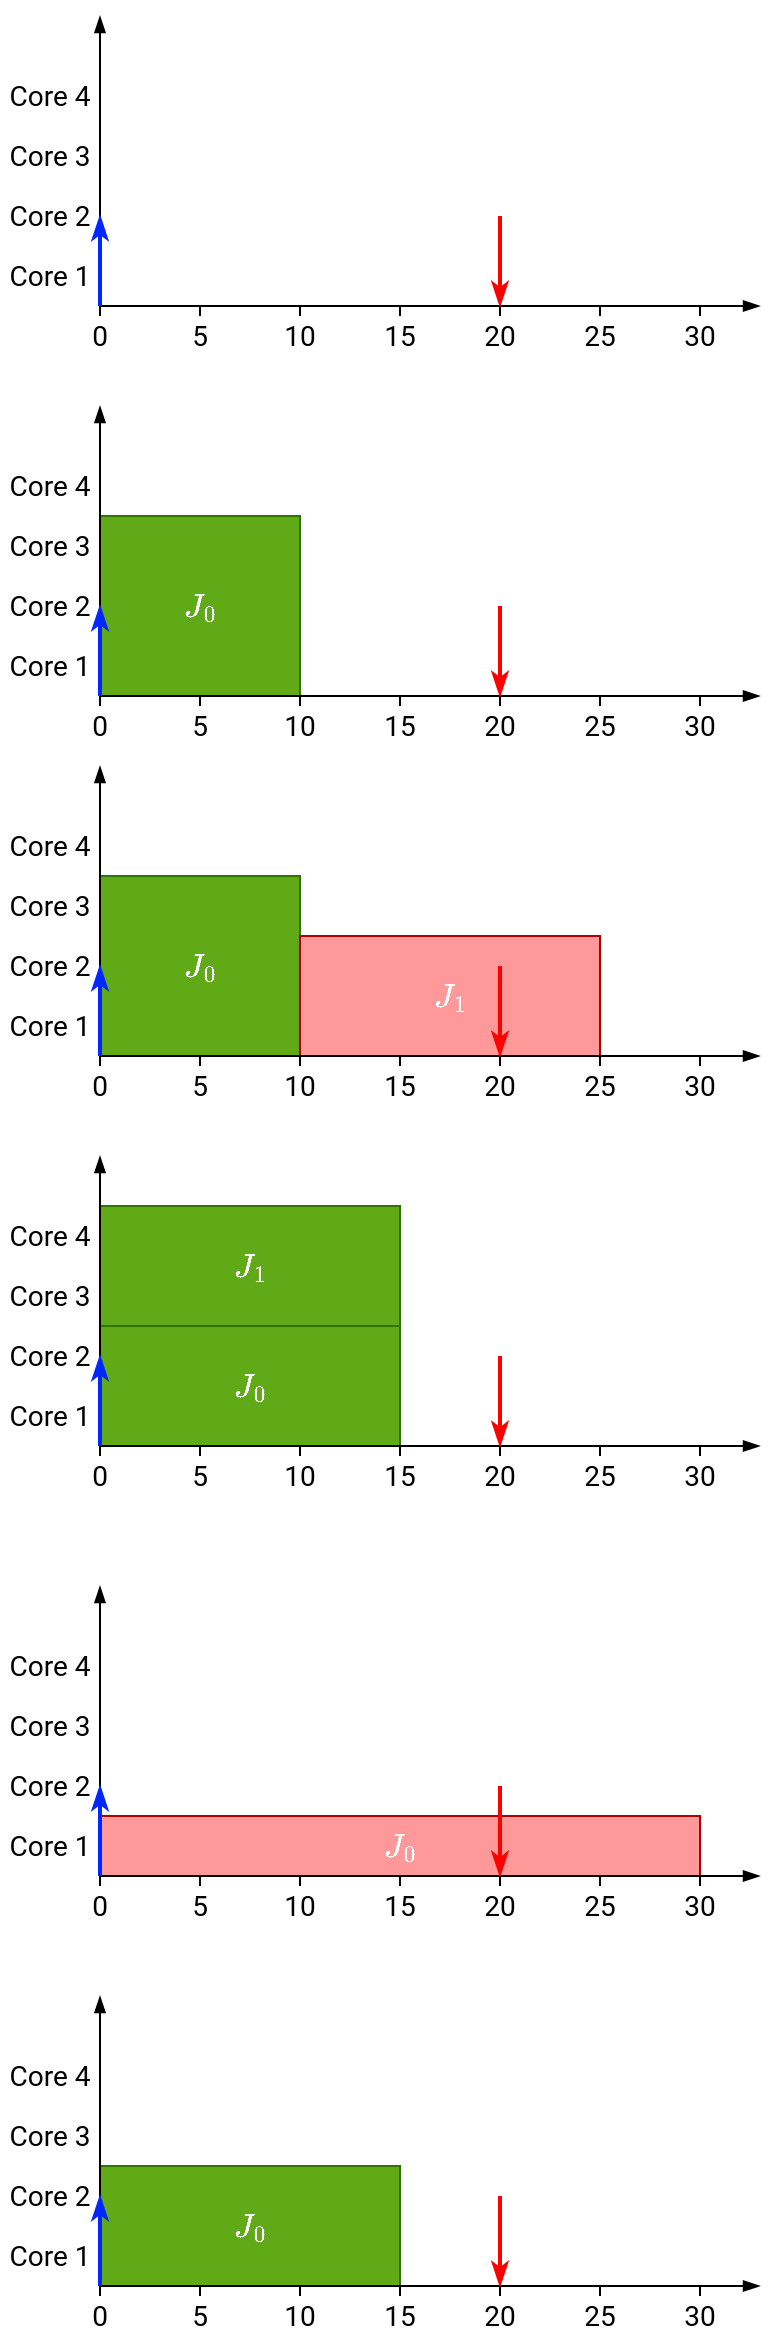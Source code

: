 <mxfile version="13.6.2" type="device"><diagram name="Global example" id="X5FZOMrQJ32GFvHXeT5o"><mxGraphModel dx="1422" dy="1991" grid="1" gridSize="5" guides="1" tooltips="1" connect="1" arrows="1" fold="1" page="1" pageScale="1" pageWidth="827" pageHeight="1169" math="1" shadow="0" extFonts="Roboto^https://fonts.googleapis.com/css?family=Roboto"><root><mxCell id="Jh5jB5BnzTjPkHCwdIx3-0"/><mxCell id="Jh5jB5BnzTjPkHCwdIx3-1" parent="Jh5jB5BnzTjPkHCwdIx3-0"/><mxCell id="Jh5jB5BnzTjPkHCwdIx3-7" value="$$J_0$$" style="rounded=0;whiteSpace=wrap;html=1;align=center;fillColor=#60a917;strokeColor=#2D7600;fontColor=#ffffff;comic=0;fontSize=14;fontFamily=Roboto;FType=g;" parent="Jh5jB5BnzTjPkHCwdIx3-1" vertex="1"><mxGeometry x="155" y="140" width="100" height="90" as="geometry"/></mxCell><mxCell id="fd-VsqLZCp9-gfC1SH9L-0" value="$$J_1$$" style="rounded=0;whiteSpace=wrap;html=1;align=center;fillColor=#FF9999;strokeColor=#B20000;comic=0;fontSize=14;fontFamily=Roboto;FType=g;fontColor=#ffffff;" parent="Jh5jB5BnzTjPkHCwdIx3-1" vertex="1"><mxGeometry x="255" y="170" width="150" height="60" as="geometry"/></mxCell><mxCell id="Jh5jB5BnzTjPkHCwdIx3-8" value="" style="endArrow=blockThin;html=1;strokeColor=#000000;endFill=1;exitX=0.5;exitY=0;exitDx=0;exitDy=0;fontFamily=Roboto;FType=g;" parent="Jh5jB5BnzTjPkHCwdIx3-1" edge="1"><mxGeometry width="50" height="50" relative="1" as="geometry"><mxPoint x="155" y="235" as="sourcePoint"/><mxPoint x="155" y="85" as="targetPoint"/></mxGeometry></mxCell><mxCell id="Jh5jB5BnzTjPkHCwdIx3-9" value="&lt;div style=&quot;font-size: 14px;&quot;&gt;0&lt;/div&gt;" style="text;html=1;strokeColor=none;fillColor=none;align=center;verticalAlign=middle;whiteSpace=wrap;rounded=0;fontSize=14;fontFamily=Roboto;FType=g;" parent="Jh5jB5BnzTjPkHCwdIx3-1" vertex="1"><mxGeometry x="145" y="235" width="20" height="20" as="geometry"/></mxCell><mxCell id="Jh5jB5BnzTjPkHCwdIx3-10" value="5" style="text;html=1;strokeColor=none;fillColor=none;align=center;verticalAlign=middle;whiteSpace=wrap;rounded=0;fontSize=14;fontFamily=Roboto;FType=g;" parent="Jh5jB5BnzTjPkHCwdIx3-1" vertex="1"><mxGeometry x="195" y="235" width="20" height="20" as="geometry"/></mxCell><mxCell id="Jh5jB5BnzTjPkHCwdIx3-11" value="10" style="text;html=1;strokeColor=none;fillColor=none;align=center;verticalAlign=middle;whiteSpace=wrap;rounded=0;fontSize=14;fontFamily=Roboto;FType=g;" parent="Jh5jB5BnzTjPkHCwdIx3-1" vertex="1"><mxGeometry x="245" y="235" width="20" height="20" as="geometry"/></mxCell><mxCell id="Jh5jB5BnzTjPkHCwdIx3-12" value="15" style="text;html=1;strokeColor=none;fillColor=none;align=center;verticalAlign=middle;whiteSpace=wrap;rounded=0;fontSize=14;fontFamily=Roboto;FType=g;" parent="Jh5jB5BnzTjPkHCwdIx3-1" vertex="1"><mxGeometry x="295" y="235" width="20" height="20" as="geometry"/></mxCell><mxCell id="Jh5jB5BnzTjPkHCwdIx3-13" value="20" style="text;html=1;strokeColor=none;fillColor=none;align=center;verticalAlign=middle;whiteSpace=wrap;rounded=0;fontSize=14;fontFamily=Roboto;FType=g;" parent="Jh5jB5BnzTjPkHCwdIx3-1" vertex="1"><mxGeometry x="345" y="235" width="20" height="20" as="geometry"/></mxCell><mxCell id="Jh5jB5BnzTjPkHCwdIx3-16" value="" style="endArrow=none;html=1;fontFamily=Roboto;FType=g;" parent="Jh5jB5BnzTjPkHCwdIx3-1" source="Jh5jB5BnzTjPkHCwdIx3-17" edge="1"><mxGeometry width="50" height="50" relative="1" as="geometry"><mxPoint x="405" y="260" as="sourcePoint"/><mxPoint x="405" y="230" as="targetPoint"/></mxGeometry></mxCell><mxCell id="Jh5jB5BnzTjPkHCwdIx3-17" value="25" style="text;html=1;strokeColor=none;fillColor=none;align=center;verticalAlign=middle;whiteSpace=wrap;rounded=0;fontSize=14;fontFamily=Roboto;FType=g;" parent="Jh5jB5BnzTjPkHCwdIx3-1" vertex="1"><mxGeometry x="395" y="235" width="20" height="20" as="geometry"/></mxCell><mxCell id="Jh5jB5BnzTjPkHCwdIx3-18" value="" style="endArrow=none;html=1;exitX=0.5;exitY=0;exitDx=0;exitDy=0;fontFamily=Roboto;FType=g;" parent="Jh5jB5BnzTjPkHCwdIx3-1" source="Jh5jB5BnzTjPkHCwdIx3-17" edge="1"><mxGeometry width="50" height="50" relative="1" as="geometry"><mxPoint x="405" y="260" as="sourcePoint"/><mxPoint x="405" y="230" as="targetPoint"/></mxGeometry></mxCell><mxCell id="Jh5jB5BnzTjPkHCwdIx3-19" value="" style="endArrow=none;html=1;exitX=0.5;exitY=0;exitDx=0;exitDy=0;fontFamily=Roboto;FType=g;" parent="Jh5jB5BnzTjPkHCwdIx3-1" source="Jh5jB5BnzTjPkHCwdIx3-13" edge="1"><mxGeometry width="50" height="50" relative="1" as="geometry"><mxPoint x="410" y="240" as="sourcePoint"/><mxPoint x="355" y="230" as="targetPoint"/></mxGeometry></mxCell><mxCell id="Jh5jB5BnzTjPkHCwdIx3-20" value="" style="endArrow=none;html=1;exitX=0.5;exitY=0;exitDx=0;exitDy=0;fontFamily=Roboto;FType=g;" parent="Jh5jB5BnzTjPkHCwdIx3-1" source="Jh5jB5BnzTjPkHCwdIx3-12" edge="1"><mxGeometry width="50" height="50" relative="1" as="geometry"><mxPoint x="415" y="245" as="sourcePoint"/><mxPoint x="305" y="230" as="targetPoint"/></mxGeometry></mxCell><mxCell id="Jh5jB5BnzTjPkHCwdIx3-21" value="" style="endArrow=none;html=1;exitX=0.5;exitY=0;exitDx=0;exitDy=0;fontFamily=Roboto;FType=g;" parent="Jh5jB5BnzTjPkHCwdIx3-1" source="Jh5jB5BnzTjPkHCwdIx3-11" edge="1"><mxGeometry width="50" height="50" relative="1" as="geometry"><mxPoint x="310" y="240" as="sourcePoint"/><mxPoint x="255" y="230" as="targetPoint"/></mxGeometry></mxCell><mxCell id="Jh5jB5BnzTjPkHCwdIx3-22" value="" style="endArrow=none;html=1;exitX=0.5;exitY=0;exitDx=0;exitDy=0;fontFamily=Roboto;FType=g;" parent="Jh5jB5BnzTjPkHCwdIx3-1" source="Jh5jB5BnzTjPkHCwdIx3-10" edge="1"><mxGeometry width="50" height="50" relative="1" as="geometry"><mxPoint x="315" y="245" as="sourcePoint"/><mxPoint x="205" y="230" as="targetPoint"/></mxGeometry></mxCell><mxCell id="Jh5jB5BnzTjPkHCwdIx3-23" value="" style="endArrow=none;html=1;fontFamily=Roboto;FType=g;" parent="Jh5jB5BnzTjPkHCwdIx3-1" source="Jh5jB5BnzTjPkHCwdIx3-24" edge="1"><mxGeometry width="50" height="50" relative="1" as="geometry"><mxPoint x="455" y="260" as="sourcePoint"/><mxPoint x="455" y="230" as="targetPoint"/></mxGeometry></mxCell><mxCell id="Jh5jB5BnzTjPkHCwdIx3-24" value="30" style="text;html=1;strokeColor=none;fillColor=none;align=center;verticalAlign=middle;whiteSpace=wrap;rounded=0;fontSize=14;fontFamily=Roboto;FType=g;" parent="Jh5jB5BnzTjPkHCwdIx3-1" vertex="1"><mxGeometry x="445" y="235" width="20" height="20" as="geometry"/></mxCell><mxCell id="Jh5jB5BnzTjPkHCwdIx3-26" value="" style="endArrow=blockThin;html=1;endFill=1;fontFamily=Roboto;FType=g;" parent="Jh5jB5BnzTjPkHCwdIx3-1" edge="1"><mxGeometry width="50" height="50" relative="1" as="geometry"><mxPoint x="155" y="230" as="sourcePoint"/><mxPoint x="485" y="230" as="targetPoint"/></mxGeometry></mxCell><mxCell id="Jh5jB5BnzTjPkHCwdIx3-27" value="" style="endArrow=classicThin;html=1;strokeColor=#0027FF;fillColor=#0050ef;endFill=1;strokeWidth=2;fontFamily=Roboto;FType=g;" parent="Jh5jB5BnzTjPkHCwdIx3-1" edge="1"><mxGeometry width="50" height="50" relative="1" as="geometry"><mxPoint x="155" y="230" as="sourcePoint"/><mxPoint x="155" y="185" as="targetPoint"/></mxGeometry></mxCell><mxCell id="Jh5jB5BnzTjPkHCwdIx3-29" value="" style="endArrow=none;html=1;strokeColor=#FF0000;fillColor=#0050ef;endFill=0;strokeWidth=2;startArrow=classicThin;startFill=1;fontFamily=Roboto;FType=g;" parent="Jh5jB5BnzTjPkHCwdIx3-1" edge="1"><mxGeometry width="50" height="50" relative="1" as="geometry"><mxPoint x="355" y="230" as="sourcePoint"/><mxPoint x="355" y="185" as="targetPoint"/></mxGeometry></mxCell><mxCell id="fd-VsqLZCp9-gfC1SH9L-1" value="$$J_0$$" style="rounded=0;whiteSpace=wrap;html=1;align=center;fillColor=#60a917;strokeColor=#2D7600;fontColor=#ffffff;comic=0;fontSize=14;fontFamily=Roboto;FType=g;" parent="Jh5jB5BnzTjPkHCwdIx3-1" vertex="1"><mxGeometry x="155" y="365" width="150" height="60" as="geometry"/></mxCell><mxCell id="fd-VsqLZCp9-gfC1SH9L-2" value="$$J_1$$" style="rounded=0;whiteSpace=wrap;html=1;align=center;fillColor=#60a917;strokeColor=#2D7600;comic=0;fontSize=14;fontFamily=Roboto;FType=g;fontColor=#ffffff;" parent="Jh5jB5BnzTjPkHCwdIx3-1" vertex="1"><mxGeometry x="155" y="305" width="150" height="60" as="geometry"/></mxCell><mxCell id="fd-VsqLZCp9-gfC1SH9L-3" value="" style="endArrow=blockThin;html=1;strokeColor=#000000;endFill=1;exitX=0.5;exitY=0;exitDx=0;exitDy=0;fontFamily=Roboto;FType=g;" parent="Jh5jB5BnzTjPkHCwdIx3-1" edge="1"><mxGeometry width="50" height="50" relative="1" as="geometry"><mxPoint x="155" y="430.0" as="sourcePoint"/><mxPoint x="155" y="280" as="targetPoint"/></mxGeometry></mxCell><mxCell id="fd-VsqLZCp9-gfC1SH9L-4" value="&lt;div style=&quot;font-size: 14px;&quot;&gt;0&lt;/div&gt;" style="text;html=1;strokeColor=none;fillColor=none;align=center;verticalAlign=middle;whiteSpace=wrap;rounded=0;fontSize=14;fontFamily=Roboto;FType=g;" parent="Jh5jB5BnzTjPkHCwdIx3-1" vertex="1"><mxGeometry x="145" y="430" width="20" height="20" as="geometry"/></mxCell><mxCell id="fd-VsqLZCp9-gfC1SH9L-5" value="5" style="text;html=1;strokeColor=none;fillColor=none;align=center;verticalAlign=middle;whiteSpace=wrap;rounded=0;fontSize=14;fontFamily=Roboto;FType=g;" parent="Jh5jB5BnzTjPkHCwdIx3-1" vertex="1"><mxGeometry x="195" y="430" width="20" height="20" as="geometry"/></mxCell><mxCell id="fd-VsqLZCp9-gfC1SH9L-6" value="10" style="text;html=1;strokeColor=none;fillColor=none;align=center;verticalAlign=middle;whiteSpace=wrap;rounded=0;fontSize=14;fontFamily=Roboto;FType=g;" parent="Jh5jB5BnzTjPkHCwdIx3-1" vertex="1"><mxGeometry x="245" y="430" width="20" height="20" as="geometry"/></mxCell><mxCell id="fd-VsqLZCp9-gfC1SH9L-7" value="15" style="text;html=1;strokeColor=none;fillColor=none;align=center;verticalAlign=middle;whiteSpace=wrap;rounded=0;fontSize=14;fontFamily=Roboto;FType=g;" parent="Jh5jB5BnzTjPkHCwdIx3-1" vertex="1"><mxGeometry x="295" y="430" width="20" height="20" as="geometry"/></mxCell><mxCell id="fd-VsqLZCp9-gfC1SH9L-8" value="20" style="text;html=1;strokeColor=none;fillColor=none;align=center;verticalAlign=middle;whiteSpace=wrap;rounded=0;fontSize=14;fontFamily=Roboto;FType=g;" parent="Jh5jB5BnzTjPkHCwdIx3-1" vertex="1"><mxGeometry x="345" y="430" width="20" height="20" as="geometry"/></mxCell><mxCell id="fd-VsqLZCp9-gfC1SH9L-11" value="" style="endArrow=none;html=1;fontFamily=Roboto;FType=g;" parent="Jh5jB5BnzTjPkHCwdIx3-1" source="fd-VsqLZCp9-gfC1SH9L-12" edge="1"><mxGeometry width="50" height="50" relative="1" as="geometry"><mxPoint x="405" y="455" as="sourcePoint"/><mxPoint x="405" y="425.0" as="targetPoint"/></mxGeometry></mxCell><mxCell id="fd-VsqLZCp9-gfC1SH9L-12" value="25" style="text;html=1;strokeColor=none;fillColor=none;align=center;verticalAlign=middle;whiteSpace=wrap;rounded=0;fontSize=14;fontFamily=Roboto;FType=g;" parent="Jh5jB5BnzTjPkHCwdIx3-1" vertex="1"><mxGeometry x="395" y="430" width="20" height="20" as="geometry"/></mxCell><mxCell id="fd-VsqLZCp9-gfC1SH9L-13" value="" style="endArrow=none;html=1;exitX=0.5;exitY=0;exitDx=0;exitDy=0;fontFamily=Roboto;FType=g;" parent="Jh5jB5BnzTjPkHCwdIx3-1" source="fd-VsqLZCp9-gfC1SH9L-12" edge="1"><mxGeometry width="50" height="50" relative="1" as="geometry"><mxPoint x="405" y="455" as="sourcePoint"/><mxPoint x="405" y="425.0" as="targetPoint"/></mxGeometry></mxCell><mxCell id="fd-VsqLZCp9-gfC1SH9L-14" value="" style="endArrow=none;html=1;exitX=0.5;exitY=0;exitDx=0;exitDy=0;fontFamily=Roboto;FType=g;" parent="Jh5jB5BnzTjPkHCwdIx3-1" source="fd-VsqLZCp9-gfC1SH9L-8" edge="1"><mxGeometry width="50" height="50" relative="1" as="geometry"><mxPoint x="410" y="435" as="sourcePoint"/><mxPoint x="355" y="425.0" as="targetPoint"/></mxGeometry></mxCell><mxCell id="fd-VsqLZCp9-gfC1SH9L-15" value="" style="endArrow=none;html=1;exitX=0.5;exitY=0;exitDx=0;exitDy=0;fontFamily=Roboto;FType=g;" parent="Jh5jB5BnzTjPkHCwdIx3-1" source="fd-VsqLZCp9-gfC1SH9L-7" edge="1"><mxGeometry width="50" height="50" relative="1" as="geometry"><mxPoint x="415" y="440" as="sourcePoint"/><mxPoint x="305" y="425.0" as="targetPoint"/></mxGeometry></mxCell><mxCell id="fd-VsqLZCp9-gfC1SH9L-16" value="" style="endArrow=none;html=1;exitX=0.5;exitY=0;exitDx=0;exitDy=0;fontFamily=Roboto;FType=g;" parent="Jh5jB5BnzTjPkHCwdIx3-1" source="fd-VsqLZCp9-gfC1SH9L-6" edge="1"><mxGeometry width="50" height="50" relative="1" as="geometry"><mxPoint x="310" y="435" as="sourcePoint"/><mxPoint x="255" y="425.0" as="targetPoint"/></mxGeometry></mxCell><mxCell id="fd-VsqLZCp9-gfC1SH9L-17" value="" style="endArrow=none;html=1;exitX=0.5;exitY=0;exitDx=0;exitDy=0;fontFamily=Roboto;FType=g;" parent="Jh5jB5BnzTjPkHCwdIx3-1" source="fd-VsqLZCp9-gfC1SH9L-5" edge="1"><mxGeometry width="50" height="50" relative="1" as="geometry"><mxPoint x="315" y="440" as="sourcePoint"/><mxPoint x="205" y="425.0" as="targetPoint"/></mxGeometry></mxCell><mxCell id="fd-VsqLZCp9-gfC1SH9L-18" value="" style="endArrow=none;html=1;fontFamily=Roboto;FType=g;" parent="Jh5jB5BnzTjPkHCwdIx3-1" source="fd-VsqLZCp9-gfC1SH9L-19" edge="1"><mxGeometry width="50" height="50" relative="1" as="geometry"><mxPoint x="455" y="455" as="sourcePoint"/><mxPoint x="455" y="425.0" as="targetPoint"/></mxGeometry></mxCell><mxCell id="fd-VsqLZCp9-gfC1SH9L-19" value="30" style="text;html=1;strokeColor=none;fillColor=none;align=center;verticalAlign=middle;whiteSpace=wrap;rounded=0;fontSize=14;fontFamily=Roboto;FType=g;" parent="Jh5jB5BnzTjPkHCwdIx3-1" vertex="1"><mxGeometry x="445" y="430" width="20" height="20" as="geometry"/></mxCell><mxCell id="fd-VsqLZCp9-gfC1SH9L-21" value="" style="endArrow=blockThin;html=1;endFill=1;fontFamily=Roboto;FType=g;" parent="Jh5jB5BnzTjPkHCwdIx3-1" edge="1"><mxGeometry width="50" height="50" relative="1" as="geometry"><mxPoint x="155" y="425.0" as="sourcePoint"/><mxPoint x="485" y="425.0" as="targetPoint"/></mxGeometry></mxCell><mxCell id="fd-VsqLZCp9-gfC1SH9L-22" value="" style="endArrow=classicThin;html=1;strokeColor=#0027FF;fillColor=#0050ef;endFill=1;strokeWidth=2;fontFamily=Roboto;FType=g;" parent="Jh5jB5BnzTjPkHCwdIx3-1" edge="1"><mxGeometry width="50" height="50" relative="1" as="geometry"><mxPoint x="155" y="425.0" as="sourcePoint"/><mxPoint x="155" y="380.0" as="targetPoint"/></mxGeometry></mxCell><mxCell id="fd-VsqLZCp9-gfC1SH9L-24" value="" style="endArrow=none;html=1;strokeColor=#FF0000;fillColor=#0050ef;endFill=0;strokeWidth=2;startArrow=classicThin;startFill=1;fontFamily=Roboto;FType=g;" parent="Jh5jB5BnzTjPkHCwdIx3-1" edge="1"><mxGeometry width="50" height="50" relative="1" as="geometry"><mxPoint x="355" y="425.0" as="sourcePoint"/><mxPoint x="355" y="380.0" as="targetPoint"/></mxGeometry></mxCell><mxCell id="fd-VsqLZCp9-gfC1SH9L-25" value="$$J_0$$" style="rounded=0;whiteSpace=wrap;html=1;align=center;fillColor=#60a917;strokeColor=#2D7600;fontColor=#ffffff;comic=0;fontSize=14;fontFamily=Roboto;FType=g;" parent="Jh5jB5BnzTjPkHCwdIx3-1" vertex="1"><mxGeometry x="155" y="-40" width="100" height="90" as="geometry"/></mxCell><mxCell id="fd-VsqLZCp9-gfC1SH9L-27" value="" style="endArrow=blockThin;html=1;strokeColor=#000000;endFill=1;exitX=0.5;exitY=0;exitDx=0;exitDy=0;fontFamily=Roboto;FType=g;" parent="Jh5jB5BnzTjPkHCwdIx3-1" edge="1"><mxGeometry width="50" height="50" relative="1" as="geometry"><mxPoint x="155" y="55" as="sourcePoint"/><mxPoint x="155" y="-95" as="targetPoint"/></mxGeometry></mxCell><mxCell id="fd-VsqLZCp9-gfC1SH9L-28" value="&lt;div style=&quot;font-size: 14px;&quot;&gt;0&lt;/div&gt;" style="text;html=1;strokeColor=none;fillColor=none;align=center;verticalAlign=middle;whiteSpace=wrap;rounded=0;fontSize=14;fontFamily=Roboto;FType=g;" parent="Jh5jB5BnzTjPkHCwdIx3-1" vertex="1"><mxGeometry x="145" y="55" width="20" height="20" as="geometry"/></mxCell><mxCell id="fd-VsqLZCp9-gfC1SH9L-29" value="5" style="text;html=1;strokeColor=none;fillColor=none;align=center;verticalAlign=middle;whiteSpace=wrap;rounded=0;fontSize=14;fontFamily=Roboto;FType=g;" parent="Jh5jB5BnzTjPkHCwdIx3-1" vertex="1"><mxGeometry x="195" y="55" width="20" height="20" as="geometry"/></mxCell><mxCell id="fd-VsqLZCp9-gfC1SH9L-30" value="10" style="text;html=1;strokeColor=none;fillColor=none;align=center;verticalAlign=middle;whiteSpace=wrap;rounded=0;fontSize=14;fontFamily=Roboto;FType=g;" parent="Jh5jB5BnzTjPkHCwdIx3-1" vertex="1"><mxGeometry x="245" y="55" width="20" height="20" as="geometry"/></mxCell><mxCell id="fd-VsqLZCp9-gfC1SH9L-31" value="15" style="text;html=1;strokeColor=none;fillColor=none;align=center;verticalAlign=middle;whiteSpace=wrap;rounded=0;fontSize=14;fontFamily=Roboto;FType=g;" parent="Jh5jB5BnzTjPkHCwdIx3-1" vertex="1"><mxGeometry x="295" y="55" width="20" height="20" as="geometry"/></mxCell><mxCell id="fd-VsqLZCp9-gfC1SH9L-32" value="20" style="text;html=1;strokeColor=none;fillColor=none;align=center;verticalAlign=middle;whiteSpace=wrap;rounded=0;fontSize=14;fontFamily=Roboto;FType=g;" parent="Jh5jB5BnzTjPkHCwdIx3-1" vertex="1"><mxGeometry x="345" y="55" width="20" height="20" as="geometry"/></mxCell><mxCell id="fd-VsqLZCp9-gfC1SH9L-35" value="" style="endArrow=none;html=1;fontFamily=Roboto;FType=g;" parent="Jh5jB5BnzTjPkHCwdIx3-1" source="fd-VsqLZCp9-gfC1SH9L-36" edge="1"><mxGeometry width="50" height="50" relative="1" as="geometry"><mxPoint x="405" y="80" as="sourcePoint"/><mxPoint x="405" y="50" as="targetPoint"/></mxGeometry></mxCell><mxCell id="fd-VsqLZCp9-gfC1SH9L-36" value="25" style="text;html=1;strokeColor=none;fillColor=none;align=center;verticalAlign=middle;whiteSpace=wrap;rounded=0;fontSize=14;fontFamily=Roboto;FType=g;" parent="Jh5jB5BnzTjPkHCwdIx3-1" vertex="1"><mxGeometry x="395" y="55" width="20" height="20" as="geometry"/></mxCell><mxCell id="fd-VsqLZCp9-gfC1SH9L-37" value="" style="endArrow=none;html=1;exitX=0.5;exitY=0;exitDx=0;exitDy=0;fontFamily=Roboto;FType=g;" parent="Jh5jB5BnzTjPkHCwdIx3-1" source="fd-VsqLZCp9-gfC1SH9L-36" edge="1"><mxGeometry width="50" height="50" relative="1" as="geometry"><mxPoint x="405" y="80" as="sourcePoint"/><mxPoint x="405" y="50" as="targetPoint"/></mxGeometry></mxCell><mxCell id="fd-VsqLZCp9-gfC1SH9L-38" value="" style="endArrow=none;html=1;exitX=0.5;exitY=0;exitDx=0;exitDy=0;fontFamily=Roboto;FType=g;" parent="Jh5jB5BnzTjPkHCwdIx3-1" source="fd-VsqLZCp9-gfC1SH9L-32" edge="1"><mxGeometry width="50" height="50" relative="1" as="geometry"><mxPoint x="410" y="60" as="sourcePoint"/><mxPoint x="355" y="50" as="targetPoint"/></mxGeometry></mxCell><mxCell id="fd-VsqLZCp9-gfC1SH9L-39" value="" style="endArrow=none;html=1;exitX=0.5;exitY=0;exitDx=0;exitDy=0;fontFamily=Roboto;FType=g;" parent="Jh5jB5BnzTjPkHCwdIx3-1" source="fd-VsqLZCp9-gfC1SH9L-31" edge="1"><mxGeometry width="50" height="50" relative="1" as="geometry"><mxPoint x="415" y="65" as="sourcePoint"/><mxPoint x="305" y="50" as="targetPoint"/></mxGeometry></mxCell><mxCell id="fd-VsqLZCp9-gfC1SH9L-40" value="" style="endArrow=none;html=1;exitX=0.5;exitY=0;exitDx=0;exitDy=0;fontFamily=Roboto;FType=g;" parent="Jh5jB5BnzTjPkHCwdIx3-1" source="fd-VsqLZCp9-gfC1SH9L-30" edge="1"><mxGeometry width="50" height="50" relative="1" as="geometry"><mxPoint x="310" y="60" as="sourcePoint"/><mxPoint x="255" y="50" as="targetPoint"/></mxGeometry></mxCell><mxCell id="fd-VsqLZCp9-gfC1SH9L-41" value="" style="endArrow=none;html=1;exitX=0.5;exitY=0;exitDx=0;exitDy=0;fontFamily=Roboto;FType=g;" parent="Jh5jB5BnzTjPkHCwdIx3-1" source="fd-VsqLZCp9-gfC1SH9L-29" edge="1"><mxGeometry width="50" height="50" relative="1" as="geometry"><mxPoint x="315" y="65" as="sourcePoint"/><mxPoint x="205" y="50" as="targetPoint"/></mxGeometry></mxCell><mxCell id="fd-VsqLZCp9-gfC1SH9L-42" value="" style="endArrow=none;html=1;fontFamily=Roboto;FType=g;" parent="Jh5jB5BnzTjPkHCwdIx3-1" source="fd-VsqLZCp9-gfC1SH9L-43" edge="1"><mxGeometry width="50" height="50" relative="1" as="geometry"><mxPoint x="455" y="80" as="sourcePoint"/><mxPoint x="455" y="50" as="targetPoint"/></mxGeometry></mxCell><mxCell id="fd-VsqLZCp9-gfC1SH9L-43" value="30" style="text;html=1;strokeColor=none;fillColor=none;align=center;verticalAlign=middle;whiteSpace=wrap;rounded=0;fontSize=14;fontFamily=Roboto;FType=g;" parent="Jh5jB5BnzTjPkHCwdIx3-1" vertex="1"><mxGeometry x="445" y="55" width="20" height="20" as="geometry"/></mxCell><mxCell id="fd-VsqLZCp9-gfC1SH9L-45" value="" style="endArrow=blockThin;html=1;endFill=1;fontFamily=Roboto;FType=g;" parent="Jh5jB5BnzTjPkHCwdIx3-1" edge="1"><mxGeometry width="50" height="50" relative="1" as="geometry"><mxPoint x="155" y="50" as="sourcePoint"/><mxPoint x="485" y="50" as="targetPoint"/></mxGeometry></mxCell><mxCell id="fd-VsqLZCp9-gfC1SH9L-46" value="" style="endArrow=classicThin;html=1;strokeColor=#0027FF;fillColor=#0050ef;endFill=1;strokeWidth=2;fontFamily=Roboto;FType=g;" parent="Jh5jB5BnzTjPkHCwdIx3-1" edge="1"><mxGeometry width="50" height="50" relative="1" as="geometry"><mxPoint x="155" y="50" as="sourcePoint"/><mxPoint x="155" y="5" as="targetPoint"/></mxGeometry></mxCell><mxCell id="fd-VsqLZCp9-gfC1SH9L-48" value="" style="endArrow=none;html=1;strokeColor=#FF0000;fillColor=#0050ef;endFill=0;strokeWidth=2;startArrow=classicThin;startFill=1;fontFamily=Roboto;FType=g;" parent="Jh5jB5BnzTjPkHCwdIx3-1" edge="1"><mxGeometry width="50" height="50" relative="1" as="geometry"><mxPoint x="355" y="50" as="sourcePoint"/><mxPoint x="355" y="5" as="targetPoint"/></mxGeometry></mxCell><mxCell id="fd-VsqLZCp9-gfC1SH9L-50" value="" style="endArrow=blockThin;html=1;strokeColor=#000000;endFill=1;exitX=0.5;exitY=0;exitDx=0;exitDy=0;fontFamily=Roboto;FType=g;" parent="Jh5jB5BnzTjPkHCwdIx3-1" edge="1"><mxGeometry width="50" height="50" relative="1" as="geometry"><mxPoint x="155" y="-140" as="sourcePoint"/><mxPoint x="155" y="-290" as="targetPoint"/></mxGeometry></mxCell><mxCell id="fd-VsqLZCp9-gfC1SH9L-51" value="&lt;div style=&quot;font-size: 14px;&quot;&gt;0&lt;/div&gt;" style="text;html=1;strokeColor=none;fillColor=none;align=center;verticalAlign=middle;whiteSpace=wrap;rounded=0;fontSize=14;fontFamily=Roboto;FType=g;" parent="Jh5jB5BnzTjPkHCwdIx3-1" vertex="1"><mxGeometry x="145" y="-140" width="20" height="20" as="geometry"/></mxCell><mxCell id="fd-VsqLZCp9-gfC1SH9L-52" value="5" style="text;html=1;strokeColor=none;fillColor=none;align=center;verticalAlign=middle;whiteSpace=wrap;rounded=0;fontSize=14;fontFamily=Roboto;FType=g;" parent="Jh5jB5BnzTjPkHCwdIx3-1" vertex="1"><mxGeometry x="195" y="-140" width="20" height="20" as="geometry"/></mxCell><mxCell id="fd-VsqLZCp9-gfC1SH9L-53" value="10" style="text;html=1;strokeColor=none;fillColor=none;align=center;verticalAlign=middle;whiteSpace=wrap;rounded=0;fontSize=14;fontFamily=Roboto;FType=g;" parent="Jh5jB5BnzTjPkHCwdIx3-1" vertex="1"><mxGeometry x="245" y="-140" width="20" height="20" as="geometry"/></mxCell><mxCell id="fd-VsqLZCp9-gfC1SH9L-54" value="15" style="text;html=1;strokeColor=none;fillColor=none;align=center;verticalAlign=middle;whiteSpace=wrap;rounded=0;fontSize=14;fontFamily=Roboto;FType=g;" parent="Jh5jB5BnzTjPkHCwdIx3-1" vertex="1"><mxGeometry x="295" y="-140" width="20" height="20" as="geometry"/></mxCell><mxCell id="fd-VsqLZCp9-gfC1SH9L-55" value="20" style="text;html=1;strokeColor=none;fillColor=none;align=center;verticalAlign=middle;whiteSpace=wrap;rounded=0;fontSize=14;fontFamily=Roboto;FType=g;" parent="Jh5jB5BnzTjPkHCwdIx3-1" vertex="1"><mxGeometry x="345" y="-140" width="20" height="20" as="geometry"/></mxCell><mxCell id="fd-VsqLZCp9-gfC1SH9L-56" value="Core 1" style="text;html=1;strokeColor=none;fillColor=none;align=center;verticalAlign=middle;whiteSpace=wrap;rounded=0;fontSize=14;fontColor=#000000;fontFamily=Roboto;FType=g;" parent="Jh5jB5BnzTjPkHCwdIx3-1" vertex="1"><mxGeometry x="105" y="-170" width="50" height="20" as="geometry"/></mxCell><mxCell id="fd-VsqLZCp9-gfC1SH9L-57" value="Core 2" style="text;html=1;strokeColor=none;fillColor=none;align=center;verticalAlign=middle;whiteSpace=wrap;rounded=0;fontSize=14;fontColor=#000000;fontFamily=Roboto;FType=g;" parent="Jh5jB5BnzTjPkHCwdIx3-1" vertex="1"><mxGeometry x="105" y="-200" width="50" height="20" as="geometry"/></mxCell><mxCell id="fd-VsqLZCp9-gfC1SH9L-58" value="" style="endArrow=none;html=1;fontFamily=Roboto;FType=g;" parent="Jh5jB5BnzTjPkHCwdIx3-1" source="fd-VsqLZCp9-gfC1SH9L-59" edge="1"><mxGeometry width="50" height="50" relative="1" as="geometry"><mxPoint x="405" y="-115" as="sourcePoint"/><mxPoint x="405" y="-145" as="targetPoint"/></mxGeometry></mxCell><mxCell id="fd-VsqLZCp9-gfC1SH9L-59" value="25" style="text;html=1;strokeColor=none;fillColor=none;align=center;verticalAlign=middle;whiteSpace=wrap;rounded=0;fontSize=14;fontFamily=Roboto;FType=g;" parent="Jh5jB5BnzTjPkHCwdIx3-1" vertex="1"><mxGeometry x="395" y="-140" width="20" height="20" as="geometry"/></mxCell><mxCell id="fd-VsqLZCp9-gfC1SH9L-60" value="" style="endArrow=none;html=1;exitX=0.5;exitY=0;exitDx=0;exitDy=0;fontFamily=Roboto;FType=g;" parent="Jh5jB5BnzTjPkHCwdIx3-1" source="fd-VsqLZCp9-gfC1SH9L-59" edge="1"><mxGeometry width="50" height="50" relative="1" as="geometry"><mxPoint x="405" y="-115" as="sourcePoint"/><mxPoint x="405" y="-145" as="targetPoint"/></mxGeometry></mxCell><mxCell id="fd-VsqLZCp9-gfC1SH9L-61" value="" style="endArrow=none;html=1;exitX=0.5;exitY=0;exitDx=0;exitDy=0;fontFamily=Roboto;FType=g;" parent="Jh5jB5BnzTjPkHCwdIx3-1" source="fd-VsqLZCp9-gfC1SH9L-55" edge="1"><mxGeometry width="50" height="50" relative="1" as="geometry"><mxPoint x="410" y="-135" as="sourcePoint"/><mxPoint x="355" y="-145" as="targetPoint"/></mxGeometry></mxCell><mxCell id="fd-VsqLZCp9-gfC1SH9L-62" value="" style="endArrow=none;html=1;exitX=0.5;exitY=0;exitDx=0;exitDy=0;fontFamily=Roboto;FType=g;" parent="Jh5jB5BnzTjPkHCwdIx3-1" source="fd-VsqLZCp9-gfC1SH9L-54" edge="1"><mxGeometry width="50" height="50" relative="1" as="geometry"><mxPoint x="415" y="-130" as="sourcePoint"/><mxPoint x="305" y="-145" as="targetPoint"/></mxGeometry></mxCell><mxCell id="fd-VsqLZCp9-gfC1SH9L-63" value="" style="endArrow=none;html=1;exitX=0.5;exitY=0;exitDx=0;exitDy=0;fontFamily=Roboto;FType=g;" parent="Jh5jB5BnzTjPkHCwdIx3-1" source="fd-VsqLZCp9-gfC1SH9L-53" edge="1"><mxGeometry width="50" height="50" relative="1" as="geometry"><mxPoint x="310" y="-135" as="sourcePoint"/><mxPoint x="255" y="-145" as="targetPoint"/></mxGeometry></mxCell><mxCell id="fd-VsqLZCp9-gfC1SH9L-64" value="" style="endArrow=none;html=1;exitX=0.5;exitY=0;exitDx=0;exitDy=0;fontFamily=Roboto;FType=g;" parent="Jh5jB5BnzTjPkHCwdIx3-1" source="fd-VsqLZCp9-gfC1SH9L-52" edge="1"><mxGeometry width="50" height="50" relative="1" as="geometry"><mxPoint x="315" y="-130" as="sourcePoint"/><mxPoint x="205" y="-145" as="targetPoint"/></mxGeometry></mxCell><mxCell id="fd-VsqLZCp9-gfC1SH9L-65" value="" style="endArrow=none;html=1;fontFamily=Roboto;FType=g;" parent="Jh5jB5BnzTjPkHCwdIx3-1" source="fd-VsqLZCp9-gfC1SH9L-66" edge="1"><mxGeometry width="50" height="50" relative="1" as="geometry"><mxPoint x="455" y="-115" as="sourcePoint"/><mxPoint x="455" y="-145" as="targetPoint"/></mxGeometry></mxCell><mxCell id="fd-VsqLZCp9-gfC1SH9L-66" value="30" style="text;html=1;strokeColor=none;fillColor=none;align=center;verticalAlign=middle;whiteSpace=wrap;rounded=0;fontSize=14;fontFamily=Roboto;FType=g;" parent="Jh5jB5BnzTjPkHCwdIx3-1" vertex="1"><mxGeometry x="445" y="-140" width="20" height="20" as="geometry"/></mxCell><mxCell id="fd-VsqLZCp9-gfC1SH9L-67" value="Core 3" style="text;html=1;strokeColor=none;fillColor=none;align=center;verticalAlign=middle;whiteSpace=wrap;rounded=0;fontSize=14;fontColor=#000000;fontFamily=Roboto;FType=g;" parent="Jh5jB5BnzTjPkHCwdIx3-1" vertex="1"><mxGeometry x="105" y="-230" width="50" height="20" as="geometry"/></mxCell><mxCell id="fd-VsqLZCp9-gfC1SH9L-68" value="" style="endArrow=blockThin;html=1;endFill=1;fontFamily=Roboto;FType=g;" parent="Jh5jB5BnzTjPkHCwdIx3-1" edge="1"><mxGeometry width="50" height="50" relative="1" as="geometry"><mxPoint x="155" y="-145" as="sourcePoint"/><mxPoint x="485" y="-145" as="targetPoint"/></mxGeometry></mxCell><mxCell id="fd-VsqLZCp9-gfC1SH9L-69" value="" style="endArrow=classicThin;html=1;strokeColor=#0027FF;fillColor=#0050ef;endFill=1;strokeWidth=2;fontFamily=Roboto;FType=g;" parent="Jh5jB5BnzTjPkHCwdIx3-1" edge="1"><mxGeometry width="50" height="50" relative="1" as="geometry"><mxPoint x="155" y="-145" as="sourcePoint"/><mxPoint x="155" y="-190" as="targetPoint"/></mxGeometry></mxCell><mxCell id="fd-VsqLZCp9-gfC1SH9L-70" value="Core 4" style="text;html=1;strokeColor=none;fillColor=none;align=center;verticalAlign=middle;whiteSpace=wrap;rounded=0;fontSize=14;fontColor=#000000;fontFamily=Roboto;FType=g;" parent="Jh5jB5BnzTjPkHCwdIx3-1" vertex="1"><mxGeometry x="105" y="-260" width="50" height="20" as="geometry"/></mxCell><mxCell id="fd-VsqLZCp9-gfC1SH9L-71" value="" style="endArrow=none;html=1;strokeColor=#FF0000;fillColor=#0050ef;endFill=0;strokeWidth=2;startArrow=classicThin;startFill=1;fontFamily=Roboto;FType=g;" parent="Jh5jB5BnzTjPkHCwdIx3-1" edge="1"><mxGeometry width="50" height="50" relative="1" as="geometry"><mxPoint x="355" y="-145" as="sourcePoint"/><mxPoint x="355" y="-190" as="targetPoint"/></mxGeometry></mxCell><mxCell id="ohgmP0QOeLK1qYSLEBlG-0" value="Core 1" style="text;html=1;strokeColor=none;fillColor=none;align=center;verticalAlign=middle;whiteSpace=wrap;rounded=0;fontSize=14;fontColor=#000000;fontFamily=Roboto;FType=g;" parent="Jh5jB5BnzTjPkHCwdIx3-1" vertex="1"><mxGeometry x="105" y="25" width="50" height="20" as="geometry"/></mxCell><mxCell id="ohgmP0QOeLK1qYSLEBlG-1" value="Core 2" style="text;html=1;strokeColor=none;fillColor=none;align=center;verticalAlign=middle;whiteSpace=wrap;rounded=0;fontSize=14;fontColor=#000000;fontFamily=Roboto;FType=g;" parent="Jh5jB5BnzTjPkHCwdIx3-1" vertex="1"><mxGeometry x="105" y="-5" width="50" height="20" as="geometry"/></mxCell><mxCell id="ohgmP0QOeLK1qYSLEBlG-2" value="Core 3" style="text;html=1;strokeColor=none;fillColor=none;align=center;verticalAlign=middle;whiteSpace=wrap;rounded=0;fontSize=14;fontColor=#000000;fontFamily=Roboto;FType=g;" parent="Jh5jB5BnzTjPkHCwdIx3-1" vertex="1"><mxGeometry x="105" y="-35" width="50" height="20" as="geometry"/></mxCell><mxCell id="ohgmP0QOeLK1qYSLEBlG-3" value="Core 4" style="text;html=1;strokeColor=none;fillColor=none;align=center;verticalAlign=middle;whiteSpace=wrap;rounded=0;fontSize=14;fontColor=#000000;fontFamily=Roboto;FType=g;" parent="Jh5jB5BnzTjPkHCwdIx3-1" vertex="1"><mxGeometry x="105" y="-65" width="50" height="20" as="geometry"/></mxCell><mxCell id="ohgmP0QOeLK1qYSLEBlG-4" value="Core 1" style="text;html=1;strokeColor=none;fillColor=none;align=center;verticalAlign=middle;whiteSpace=wrap;rounded=0;fontSize=14;fontColor=#000000;fontFamily=Roboto;FType=g;" parent="Jh5jB5BnzTjPkHCwdIx3-1" vertex="1"><mxGeometry x="105" y="205" width="50" height="20" as="geometry"/></mxCell><mxCell id="ohgmP0QOeLK1qYSLEBlG-5" value="Core 2" style="text;html=1;strokeColor=none;fillColor=none;align=center;verticalAlign=middle;whiteSpace=wrap;rounded=0;fontSize=14;fontColor=#000000;fontFamily=Roboto;FType=g;" parent="Jh5jB5BnzTjPkHCwdIx3-1" vertex="1"><mxGeometry x="105" y="175" width="50" height="20" as="geometry"/></mxCell><mxCell id="ohgmP0QOeLK1qYSLEBlG-6" value="Core 3" style="text;html=1;strokeColor=none;fillColor=none;align=center;verticalAlign=middle;whiteSpace=wrap;rounded=0;fontSize=14;fontColor=#000000;fontFamily=Roboto;FType=g;" parent="Jh5jB5BnzTjPkHCwdIx3-1" vertex="1"><mxGeometry x="105" y="145" width="50" height="20" as="geometry"/></mxCell><mxCell id="ohgmP0QOeLK1qYSLEBlG-7" value="Core 4" style="text;html=1;strokeColor=none;fillColor=none;align=center;verticalAlign=middle;whiteSpace=wrap;rounded=0;fontSize=14;fontColor=#000000;fontFamily=Roboto;FType=g;" parent="Jh5jB5BnzTjPkHCwdIx3-1" vertex="1"><mxGeometry x="105" y="115" width="50" height="20" as="geometry"/></mxCell><mxCell id="ohgmP0QOeLK1qYSLEBlG-8" value="Core 1" style="text;html=1;strokeColor=none;fillColor=none;align=center;verticalAlign=middle;whiteSpace=wrap;rounded=0;fontSize=14;fontColor=#000000;fontFamily=Roboto;FType=g;" parent="Jh5jB5BnzTjPkHCwdIx3-1" vertex="1"><mxGeometry x="105" y="400" width="50" height="20" as="geometry"/></mxCell><mxCell id="ohgmP0QOeLK1qYSLEBlG-9" value="Core 2" style="text;html=1;strokeColor=none;fillColor=none;align=center;verticalAlign=middle;whiteSpace=wrap;rounded=0;fontSize=14;fontColor=#000000;fontFamily=Roboto;FType=g;" parent="Jh5jB5BnzTjPkHCwdIx3-1" vertex="1"><mxGeometry x="105" y="370" width="50" height="20" as="geometry"/></mxCell><mxCell id="ohgmP0QOeLK1qYSLEBlG-10" value="Core 3" style="text;html=1;strokeColor=none;fillColor=none;align=center;verticalAlign=middle;whiteSpace=wrap;rounded=0;fontSize=14;fontColor=#000000;fontFamily=Roboto;FType=g;" parent="Jh5jB5BnzTjPkHCwdIx3-1" vertex="1"><mxGeometry x="105" y="340" width="50" height="20" as="geometry"/></mxCell><mxCell id="ohgmP0QOeLK1qYSLEBlG-11" value="Core 4" style="text;html=1;strokeColor=none;fillColor=none;align=center;verticalAlign=middle;whiteSpace=wrap;rounded=0;fontSize=14;fontColor=#000000;fontFamily=Roboto;FType=g;" parent="Jh5jB5BnzTjPkHCwdIx3-1" vertex="1"><mxGeometry x="105" y="310" width="50" height="20" as="geometry"/></mxCell><mxCell id="idYx2jtrSGY0LooBGi4A-0" value="$$J_0$$" style="rounded=0;whiteSpace=wrap;html=1;align=center;strokeColor=#B20000;comic=0;fontSize=14;fontFamily=Roboto;FType=g;fillColor=#FF9999;fontColor=#ffffff;" vertex="1" parent="Jh5jB5BnzTjPkHCwdIx3-1"><mxGeometry x="155" y="610" width="300" height="30" as="geometry"/></mxCell><mxCell id="idYx2jtrSGY0LooBGi4A-2" value="" style="endArrow=blockThin;html=1;strokeColor=#000000;endFill=1;exitX=0.5;exitY=0;exitDx=0;exitDy=0;fontFamily=Roboto;FType=g;" edge="1" parent="Jh5jB5BnzTjPkHCwdIx3-1"><mxGeometry width="50" height="50" relative="1" as="geometry"><mxPoint x="155" y="645" as="sourcePoint"/><mxPoint x="155" y="495" as="targetPoint"/></mxGeometry></mxCell><mxCell id="idYx2jtrSGY0LooBGi4A-3" value="&lt;div style=&quot;font-size: 14px;&quot;&gt;0&lt;/div&gt;" style="text;html=1;strokeColor=none;fillColor=none;align=center;verticalAlign=middle;whiteSpace=wrap;rounded=0;fontSize=14;fontFamily=Roboto;FType=g;" vertex="1" parent="Jh5jB5BnzTjPkHCwdIx3-1"><mxGeometry x="145" y="645" width="20" height="20" as="geometry"/></mxCell><mxCell id="idYx2jtrSGY0LooBGi4A-4" value="5" style="text;html=1;strokeColor=none;fillColor=none;align=center;verticalAlign=middle;whiteSpace=wrap;rounded=0;fontSize=14;fontFamily=Roboto;FType=g;" vertex="1" parent="Jh5jB5BnzTjPkHCwdIx3-1"><mxGeometry x="195" y="645" width="20" height="20" as="geometry"/></mxCell><mxCell id="idYx2jtrSGY0LooBGi4A-5" value="10" style="text;html=1;strokeColor=none;fillColor=none;align=center;verticalAlign=middle;whiteSpace=wrap;rounded=0;fontSize=14;fontFamily=Roboto;FType=g;" vertex="1" parent="Jh5jB5BnzTjPkHCwdIx3-1"><mxGeometry x="245" y="645" width="20" height="20" as="geometry"/></mxCell><mxCell id="idYx2jtrSGY0LooBGi4A-6" value="15" style="text;html=1;strokeColor=none;fillColor=none;align=center;verticalAlign=middle;whiteSpace=wrap;rounded=0;fontSize=14;fontFamily=Roboto;FType=g;" vertex="1" parent="Jh5jB5BnzTjPkHCwdIx3-1"><mxGeometry x="295" y="645" width="20" height="20" as="geometry"/></mxCell><mxCell id="idYx2jtrSGY0LooBGi4A-7" value="20" style="text;html=1;strokeColor=none;fillColor=none;align=center;verticalAlign=middle;whiteSpace=wrap;rounded=0;fontSize=14;fontFamily=Roboto;FType=g;" vertex="1" parent="Jh5jB5BnzTjPkHCwdIx3-1"><mxGeometry x="345" y="645" width="20" height="20" as="geometry"/></mxCell><mxCell id="idYx2jtrSGY0LooBGi4A-8" value="" style="endArrow=none;html=1;fontFamily=Roboto;FType=g;" edge="1" source="idYx2jtrSGY0LooBGi4A-9" parent="Jh5jB5BnzTjPkHCwdIx3-1"><mxGeometry width="50" height="50" relative="1" as="geometry"><mxPoint x="405" y="670" as="sourcePoint"/><mxPoint x="405" y="640" as="targetPoint"/></mxGeometry></mxCell><mxCell id="idYx2jtrSGY0LooBGi4A-9" value="25" style="text;html=1;strokeColor=none;fillColor=none;align=center;verticalAlign=middle;whiteSpace=wrap;rounded=0;fontSize=14;fontFamily=Roboto;FType=g;" vertex="1" parent="Jh5jB5BnzTjPkHCwdIx3-1"><mxGeometry x="395" y="645" width="20" height="20" as="geometry"/></mxCell><mxCell id="idYx2jtrSGY0LooBGi4A-10" value="" style="endArrow=none;html=1;exitX=0.5;exitY=0;exitDx=0;exitDy=0;fontFamily=Roboto;FType=g;" edge="1" source="idYx2jtrSGY0LooBGi4A-9" parent="Jh5jB5BnzTjPkHCwdIx3-1"><mxGeometry width="50" height="50" relative="1" as="geometry"><mxPoint x="405" y="670" as="sourcePoint"/><mxPoint x="405" y="640" as="targetPoint"/></mxGeometry></mxCell><mxCell id="idYx2jtrSGY0LooBGi4A-11" value="" style="endArrow=none;html=1;exitX=0.5;exitY=0;exitDx=0;exitDy=0;fontFamily=Roboto;FType=g;" edge="1" source="idYx2jtrSGY0LooBGi4A-7" parent="Jh5jB5BnzTjPkHCwdIx3-1"><mxGeometry width="50" height="50" relative="1" as="geometry"><mxPoint x="410" y="650" as="sourcePoint"/><mxPoint x="355" y="640" as="targetPoint"/></mxGeometry></mxCell><mxCell id="idYx2jtrSGY0LooBGi4A-12" value="" style="endArrow=none;html=1;exitX=0.5;exitY=0;exitDx=0;exitDy=0;fontFamily=Roboto;FType=g;" edge="1" source="idYx2jtrSGY0LooBGi4A-6" parent="Jh5jB5BnzTjPkHCwdIx3-1"><mxGeometry width="50" height="50" relative="1" as="geometry"><mxPoint x="415" y="655" as="sourcePoint"/><mxPoint x="305" y="640" as="targetPoint"/></mxGeometry></mxCell><mxCell id="idYx2jtrSGY0LooBGi4A-13" value="" style="endArrow=none;html=1;exitX=0.5;exitY=0;exitDx=0;exitDy=0;fontFamily=Roboto;FType=g;" edge="1" source="idYx2jtrSGY0LooBGi4A-5" parent="Jh5jB5BnzTjPkHCwdIx3-1"><mxGeometry width="50" height="50" relative="1" as="geometry"><mxPoint x="310" y="650" as="sourcePoint"/><mxPoint x="255" y="640" as="targetPoint"/></mxGeometry></mxCell><mxCell id="idYx2jtrSGY0LooBGi4A-14" value="" style="endArrow=none;html=1;exitX=0.5;exitY=0;exitDx=0;exitDy=0;fontFamily=Roboto;FType=g;" edge="1" source="idYx2jtrSGY0LooBGi4A-4" parent="Jh5jB5BnzTjPkHCwdIx3-1"><mxGeometry width="50" height="50" relative="1" as="geometry"><mxPoint x="315" y="655" as="sourcePoint"/><mxPoint x="205" y="640" as="targetPoint"/></mxGeometry></mxCell><mxCell id="idYx2jtrSGY0LooBGi4A-15" value="" style="endArrow=none;html=1;fontFamily=Roboto;FType=g;" edge="1" source="idYx2jtrSGY0LooBGi4A-16" parent="Jh5jB5BnzTjPkHCwdIx3-1"><mxGeometry width="50" height="50" relative="1" as="geometry"><mxPoint x="455" y="670" as="sourcePoint"/><mxPoint x="455" y="640" as="targetPoint"/></mxGeometry></mxCell><mxCell id="idYx2jtrSGY0LooBGi4A-16" value="30" style="text;html=1;strokeColor=none;fillColor=none;align=center;verticalAlign=middle;whiteSpace=wrap;rounded=0;fontSize=14;fontFamily=Roboto;FType=g;" vertex="1" parent="Jh5jB5BnzTjPkHCwdIx3-1"><mxGeometry x="445" y="645" width="20" height="20" as="geometry"/></mxCell><mxCell id="idYx2jtrSGY0LooBGi4A-17" value="" style="endArrow=blockThin;html=1;endFill=1;fontFamily=Roboto;FType=g;" edge="1" parent="Jh5jB5BnzTjPkHCwdIx3-1"><mxGeometry width="50" height="50" relative="1" as="geometry"><mxPoint x="155" y="640" as="sourcePoint"/><mxPoint x="485" y="640" as="targetPoint"/></mxGeometry></mxCell><mxCell id="idYx2jtrSGY0LooBGi4A-18" value="" style="endArrow=classicThin;html=1;strokeColor=#0027FF;fillColor=#0050ef;endFill=1;strokeWidth=2;fontFamily=Roboto;FType=g;" edge="1" parent="Jh5jB5BnzTjPkHCwdIx3-1"><mxGeometry width="50" height="50" relative="1" as="geometry"><mxPoint x="155" y="640" as="sourcePoint"/><mxPoint x="155" y="595" as="targetPoint"/></mxGeometry></mxCell><mxCell id="idYx2jtrSGY0LooBGi4A-19" value="" style="endArrow=none;html=1;strokeColor=#FF0000;fillColor=#0050ef;endFill=0;strokeWidth=2;startArrow=classicThin;startFill=1;fontFamily=Roboto;FType=g;" edge="1" parent="Jh5jB5BnzTjPkHCwdIx3-1"><mxGeometry width="50" height="50" relative="1" as="geometry"><mxPoint x="355" y="640" as="sourcePoint"/><mxPoint x="355" y="595" as="targetPoint"/></mxGeometry></mxCell><mxCell id="idYx2jtrSGY0LooBGi4A-20" value="Core 1" style="text;html=1;strokeColor=none;fillColor=none;align=center;verticalAlign=middle;whiteSpace=wrap;rounded=0;fontSize=14;fontColor=#000000;fontFamily=Roboto;FType=g;" vertex="1" parent="Jh5jB5BnzTjPkHCwdIx3-1"><mxGeometry x="105" y="615" width="50" height="20" as="geometry"/></mxCell><mxCell id="idYx2jtrSGY0LooBGi4A-21" value="Core 2" style="text;html=1;strokeColor=none;fillColor=none;align=center;verticalAlign=middle;whiteSpace=wrap;rounded=0;fontSize=14;fontColor=#000000;fontFamily=Roboto;FType=g;" vertex="1" parent="Jh5jB5BnzTjPkHCwdIx3-1"><mxGeometry x="105" y="585" width="50" height="20" as="geometry"/></mxCell><mxCell id="idYx2jtrSGY0LooBGi4A-22" value="Core 3" style="text;html=1;strokeColor=none;fillColor=none;align=center;verticalAlign=middle;whiteSpace=wrap;rounded=0;fontSize=14;fontColor=#000000;fontFamily=Roboto;FType=g;" vertex="1" parent="Jh5jB5BnzTjPkHCwdIx3-1"><mxGeometry x="105" y="555" width="50" height="20" as="geometry"/></mxCell><mxCell id="idYx2jtrSGY0LooBGi4A-23" value="Core 4" style="text;html=1;strokeColor=none;fillColor=none;align=center;verticalAlign=middle;whiteSpace=wrap;rounded=0;fontSize=14;fontColor=#000000;fontFamily=Roboto;FType=g;" vertex="1" parent="Jh5jB5BnzTjPkHCwdIx3-1"><mxGeometry x="105" y="525" width="50" height="20" as="geometry"/></mxCell><mxCell id="idYx2jtrSGY0LooBGi4A-24" value="$$J_0$$" style="rounded=0;whiteSpace=wrap;html=1;align=center;fillColor=#60a917;strokeColor=#2D7600;fontColor=#ffffff;comic=0;fontSize=14;fontFamily=Roboto;FType=g;" vertex="1" parent="Jh5jB5BnzTjPkHCwdIx3-1"><mxGeometry x="155" y="785" width="150" height="60" as="geometry"/></mxCell><mxCell id="idYx2jtrSGY0LooBGi4A-26" value="" style="endArrow=blockThin;html=1;strokeColor=#000000;endFill=1;exitX=0.5;exitY=0;exitDx=0;exitDy=0;fontFamily=Roboto;FType=g;" edge="1" parent="Jh5jB5BnzTjPkHCwdIx3-1"><mxGeometry width="50" height="50" relative="1" as="geometry"><mxPoint x="155" y="850" as="sourcePoint"/><mxPoint x="155" y="700" as="targetPoint"/></mxGeometry></mxCell><mxCell id="idYx2jtrSGY0LooBGi4A-27" value="&lt;div style=&quot;font-size: 14px;&quot;&gt;0&lt;/div&gt;" style="text;html=1;strokeColor=none;fillColor=none;align=center;verticalAlign=middle;whiteSpace=wrap;rounded=0;fontSize=14;fontFamily=Roboto;FType=g;" vertex="1" parent="Jh5jB5BnzTjPkHCwdIx3-1"><mxGeometry x="145" y="850" width="20" height="20" as="geometry"/></mxCell><mxCell id="idYx2jtrSGY0LooBGi4A-28" value="5" style="text;html=1;strokeColor=none;fillColor=none;align=center;verticalAlign=middle;whiteSpace=wrap;rounded=0;fontSize=14;fontFamily=Roboto;FType=g;" vertex="1" parent="Jh5jB5BnzTjPkHCwdIx3-1"><mxGeometry x="195" y="850" width="20" height="20" as="geometry"/></mxCell><mxCell id="idYx2jtrSGY0LooBGi4A-29" value="10" style="text;html=1;strokeColor=none;fillColor=none;align=center;verticalAlign=middle;whiteSpace=wrap;rounded=0;fontSize=14;fontFamily=Roboto;FType=g;" vertex="1" parent="Jh5jB5BnzTjPkHCwdIx3-1"><mxGeometry x="245" y="850" width="20" height="20" as="geometry"/></mxCell><mxCell id="idYx2jtrSGY0LooBGi4A-30" value="15" style="text;html=1;strokeColor=none;fillColor=none;align=center;verticalAlign=middle;whiteSpace=wrap;rounded=0;fontSize=14;fontFamily=Roboto;FType=g;" vertex="1" parent="Jh5jB5BnzTjPkHCwdIx3-1"><mxGeometry x="295" y="850" width="20" height="20" as="geometry"/></mxCell><mxCell id="idYx2jtrSGY0LooBGi4A-31" value="20" style="text;html=1;strokeColor=none;fillColor=none;align=center;verticalAlign=middle;whiteSpace=wrap;rounded=0;fontSize=14;fontFamily=Roboto;FType=g;" vertex="1" parent="Jh5jB5BnzTjPkHCwdIx3-1"><mxGeometry x="345" y="850" width="20" height="20" as="geometry"/></mxCell><mxCell id="idYx2jtrSGY0LooBGi4A-32" value="" style="endArrow=none;html=1;fontFamily=Roboto;FType=g;" edge="1" source="idYx2jtrSGY0LooBGi4A-33" parent="Jh5jB5BnzTjPkHCwdIx3-1"><mxGeometry width="50" height="50" relative="1" as="geometry"><mxPoint x="405" y="875" as="sourcePoint"/><mxPoint x="405" y="845" as="targetPoint"/></mxGeometry></mxCell><mxCell id="idYx2jtrSGY0LooBGi4A-33" value="25" style="text;html=1;strokeColor=none;fillColor=none;align=center;verticalAlign=middle;whiteSpace=wrap;rounded=0;fontSize=14;fontFamily=Roboto;FType=g;" vertex="1" parent="Jh5jB5BnzTjPkHCwdIx3-1"><mxGeometry x="395" y="850" width="20" height="20" as="geometry"/></mxCell><mxCell id="idYx2jtrSGY0LooBGi4A-34" value="" style="endArrow=none;html=1;exitX=0.5;exitY=0;exitDx=0;exitDy=0;fontFamily=Roboto;FType=g;" edge="1" source="idYx2jtrSGY0LooBGi4A-33" parent="Jh5jB5BnzTjPkHCwdIx3-1"><mxGeometry width="50" height="50" relative="1" as="geometry"><mxPoint x="405" y="875" as="sourcePoint"/><mxPoint x="405" y="845" as="targetPoint"/></mxGeometry></mxCell><mxCell id="idYx2jtrSGY0LooBGi4A-35" value="" style="endArrow=none;html=1;exitX=0.5;exitY=0;exitDx=0;exitDy=0;fontFamily=Roboto;FType=g;" edge="1" source="idYx2jtrSGY0LooBGi4A-31" parent="Jh5jB5BnzTjPkHCwdIx3-1"><mxGeometry width="50" height="50" relative="1" as="geometry"><mxPoint x="410" y="855" as="sourcePoint"/><mxPoint x="355" y="845" as="targetPoint"/></mxGeometry></mxCell><mxCell id="idYx2jtrSGY0LooBGi4A-36" value="" style="endArrow=none;html=1;exitX=0.5;exitY=0;exitDx=0;exitDy=0;fontFamily=Roboto;FType=g;" edge="1" source="idYx2jtrSGY0LooBGi4A-30" parent="Jh5jB5BnzTjPkHCwdIx3-1"><mxGeometry width="50" height="50" relative="1" as="geometry"><mxPoint x="415" y="860" as="sourcePoint"/><mxPoint x="305" y="845" as="targetPoint"/></mxGeometry></mxCell><mxCell id="idYx2jtrSGY0LooBGi4A-37" value="" style="endArrow=none;html=1;exitX=0.5;exitY=0;exitDx=0;exitDy=0;fontFamily=Roboto;FType=g;" edge="1" source="idYx2jtrSGY0LooBGi4A-29" parent="Jh5jB5BnzTjPkHCwdIx3-1"><mxGeometry width="50" height="50" relative="1" as="geometry"><mxPoint x="310" y="855" as="sourcePoint"/><mxPoint x="255" y="845" as="targetPoint"/></mxGeometry></mxCell><mxCell id="idYx2jtrSGY0LooBGi4A-38" value="" style="endArrow=none;html=1;exitX=0.5;exitY=0;exitDx=0;exitDy=0;fontFamily=Roboto;FType=g;" edge="1" source="idYx2jtrSGY0LooBGi4A-28" parent="Jh5jB5BnzTjPkHCwdIx3-1"><mxGeometry width="50" height="50" relative="1" as="geometry"><mxPoint x="315" y="860" as="sourcePoint"/><mxPoint x="205" y="845" as="targetPoint"/></mxGeometry></mxCell><mxCell id="idYx2jtrSGY0LooBGi4A-39" value="" style="endArrow=none;html=1;fontFamily=Roboto;FType=g;" edge="1" source="idYx2jtrSGY0LooBGi4A-40" parent="Jh5jB5BnzTjPkHCwdIx3-1"><mxGeometry width="50" height="50" relative="1" as="geometry"><mxPoint x="455" y="875" as="sourcePoint"/><mxPoint x="455" y="845" as="targetPoint"/></mxGeometry></mxCell><mxCell id="idYx2jtrSGY0LooBGi4A-40" value="30" style="text;html=1;strokeColor=none;fillColor=none;align=center;verticalAlign=middle;whiteSpace=wrap;rounded=0;fontSize=14;fontFamily=Roboto;FType=g;" vertex="1" parent="Jh5jB5BnzTjPkHCwdIx3-1"><mxGeometry x="445" y="850" width="20" height="20" as="geometry"/></mxCell><mxCell id="idYx2jtrSGY0LooBGi4A-41" value="" style="endArrow=blockThin;html=1;endFill=1;fontFamily=Roboto;FType=g;" edge="1" parent="Jh5jB5BnzTjPkHCwdIx3-1"><mxGeometry width="50" height="50" relative="1" as="geometry"><mxPoint x="155" y="845" as="sourcePoint"/><mxPoint x="485" y="845" as="targetPoint"/></mxGeometry></mxCell><mxCell id="idYx2jtrSGY0LooBGi4A-42" value="" style="endArrow=classicThin;html=1;strokeColor=#0027FF;fillColor=#0050ef;endFill=1;strokeWidth=2;fontFamily=Roboto;FType=g;" edge="1" parent="Jh5jB5BnzTjPkHCwdIx3-1"><mxGeometry width="50" height="50" relative="1" as="geometry"><mxPoint x="155" y="845" as="sourcePoint"/><mxPoint x="155" y="800" as="targetPoint"/></mxGeometry></mxCell><mxCell id="idYx2jtrSGY0LooBGi4A-43" value="" style="endArrow=none;html=1;strokeColor=#FF0000;fillColor=#0050ef;endFill=0;strokeWidth=2;startArrow=classicThin;startFill=1;fontFamily=Roboto;FType=g;" edge="1" parent="Jh5jB5BnzTjPkHCwdIx3-1"><mxGeometry width="50" height="50" relative="1" as="geometry"><mxPoint x="355" y="845" as="sourcePoint"/><mxPoint x="355" y="800" as="targetPoint"/></mxGeometry></mxCell><mxCell id="idYx2jtrSGY0LooBGi4A-44" value="Core 1" style="text;html=1;strokeColor=none;fillColor=none;align=center;verticalAlign=middle;whiteSpace=wrap;rounded=0;fontSize=14;fontColor=#000000;fontFamily=Roboto;FType=g;" vertex="1" parent="Jh5jB5BnzTjPkHCwdIx3-1"><mxGeometry x="105" y="820" width="50" height="20" as="geometry"/></mxCell><mxCell id="idYx2jtrSGY0LooBGi4A-45" value="Core 2" style="text;html=1;strokeColor=none;fillColor=none;align=center;verticalAlign=middle;whiteSpace=wrap;rounded=0;fontSize=14;fontColor=#000000;fontFamily=Roboto;FType=g;" vertex="1" parent="Jh5jB5BnzTjPkHCwdIx3-1"><mxGeometry x="105" y="790" width="50" height="20" as="geometry"/></mxCell><mxCell id="idYx2jtrSGY0LooBGi4A-46" value="Core 3" style="text;html=1;strokeColor=none;fillColor=none;align=center;verticalAlign=middle;whiteSpace=wrap;rounded=0;fontSize=14;fontColor=#000000;fontFamily=Roboto;FType=g;" vertex="1" parent="Jh5jB5BnzTjPkHCwdIx3-1"><mxGeometry x="105" y="760" width="50" height="20" as="geometry"/></mxCell><mxCell id="idYx2jtrSGY0LooBGi4A-47" value="Core 4" style="text;html=1;strokeColor=none;fillColor=none;align=center;verticalAlign=middle;whiteSpace=wrap;rounded=0;fontSize=14;fontColor=#000000;fontFamily=Roboto;FType=g;" vertex="1" parent="Jh5jB5BnzTjPkHCwdIx3-1"><mxGeometry x="105" y="730" width="50" height="20" as="geometry"/></mxCell></root></mxGraphModel></diagram></mxfile>